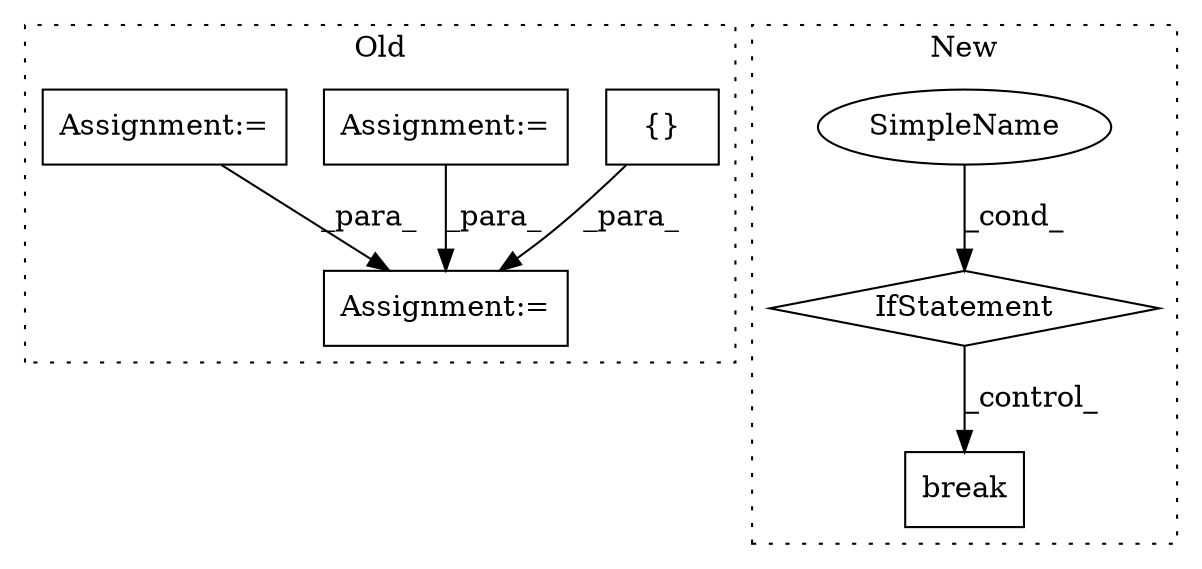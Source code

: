 digraph G {
subgraph cluster0 {
1 [label="{}" a="4" s="1027" l="2" shape="box"];
5 [label="Assignment:=" a="7" s="1186" l="1" shape="box"];
6 [label="Assignment:=" a="7" s="1035,1113" l="53,2" shape="box"];
7 [label="Assignment:=" a="7" s="505" l="7" shape="box"];
label = "Old";
style="dotted";
}
subgraph cluster1 {
2 [label="break" a="10" s="1181" l="6" shape="box"];
3 [label="IfStatement" a="25" s="1140,1167" l="4,2" shape="diamond"];
4 [label="SimpleName" a="42" s="" l="" shape="ellipse"];
label = "New";
style="dotted";
}
1 -> 5 [label="_para_"];
3 -> 2 [label="_control_"];
4 -> 3 [label="_cond_"];
6 -> 5 [label="_para_"];
7 -> 5 [label="_para_"];
}